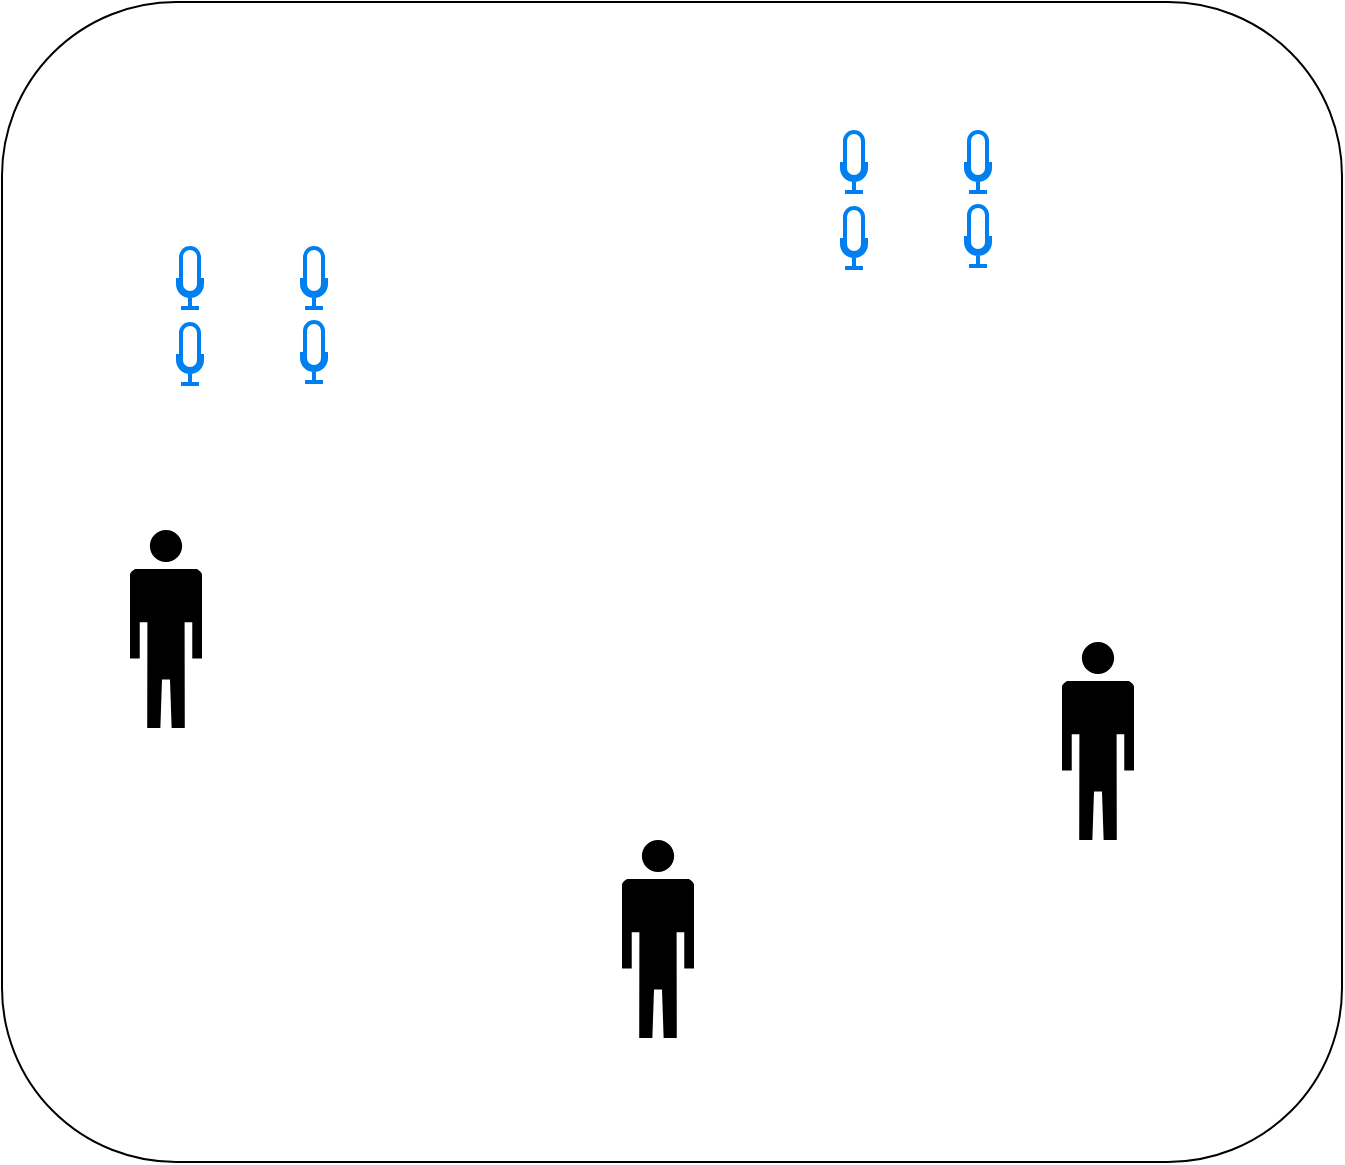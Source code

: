 <mxfile version="10.7.3" type="github"><diagram id="YTPbpvM1HH7PS0KN4Z5q" name="Page-1"><mxGraphModel dx="1874" dy="1005" grid="1" gridSize="10" guides="1" tooltips="1" connect="1" arrows="1" fold="1" page="1" pageScale="1" pageWidth="1169" pageHeight="827" math="0" shadow="0"><root><mxCell id="0"/><mxCell id="1" parent="0"/><mxCell id="ZiMgJghpsz0gd8OvSqZj-1" value="" style="rounded=1;whiteSpace=wrap;html=1;" parent="1" vertex="1"><mxGeometry x="320" y="50" width="670" height="580" as="geometry"/></mxCell><mxCell id="ZiMgJghpsz0gd8OvSqZj-2" value="" style="html=1;verticalLabelPosition=bottom;align=center;labelBackgroundColor=#ffffff;verticalAlign=top;strokeWidth=2;strokeColor=#0080F0;fillColor=#ffffff;shadow=0;dashed=0;shape=mxgraph.ios7.icons.microphone;" parent="1" vertex="1"><mxGeometry x="408" y="173" width="12" height="30" as="geometry"/></mxCell><mxCell id="ZiMgJghpsz0gd8OvSqZj-3" value="" style="html=1;verticalLabelPosition=bottom;align=center;labelBackgroundColor=#ffffff;verticalAlign=top;strokeWidth=2;strokeColor=#0080F0;fillColor=#ffffff;shadow=0;dashed=0;shape=mxgraph.ios7.icons.microphone;" parent="1" vertex="1"><mxGeometry x="470" y="210" width="12" height="30" as="geometry"/></mxCell><mxCell id="ZiMgJghpsz0gd8OvSqZj-4" value="" style="html=1;verticalLabelPosition=bottom;align=center;labelBackgroundColor=#ffffff;verticalAlign=top;strokeWidth=2;strokeColor=#0080F0;fillColor=#ffffff;shadow=0;dashed=0;shape=mxgraph.ios7.icons.microphone;" parent="1" vertex="1"><mxGeometry x="408" y="211" width="12" height="30" as="geometry"/></mxCell><mxCell id="ZiMgJghpsz0gd8OvSqZj-5" value="" style="html=1;verticalLabelPosition=bottom;align=center;labelBackgroundColor=#ffffff;verticalAlign=top;strokeWidth=2;strokeColor=#0080F0;fillColor=#ffffff;shadow=0;dashed=0;shape=mxgraph.ios7.icons.microphone;" parent="1" vertex="1"><mxGeometry x="470" y="173" width="12" height="30" as="geometry"/></mxCell><mxCell id="ZiMgJghpsz0gd8OvSqZj-6" value="" style="shape=mxgraph.signs.people.man_2;html=1;fillColor=#000000;strokeColor=none;verticalLabelPosition=bottom;verticalAlign=top;align=center;" parent="1" vertex="1"><mxGeometry x="384" y="314" width="36" height="99" as="geometry"/></mxCell><mxCell id="ZiMgJghpsz0gd8OvSqZj-7" value="" style="shape=mxgraph.signs.people.man_2;html=1;fillColor=#000000;strokeColor=none;verticalLabelPosition=bottom;verticalAlign=top;align=center;" parent="1" vertex="1"><mxGeometry x="630" y="469" width="36" height="99" as="geometry"/></mxCell><mxCell id="ZiMgJghpsz0gd8OvSqZj-8" value="" style="shape=mxgraph.signs.people.man_2;html=1;fillColor=#000000;strokeColor=none;verticalLabelPosition=bottom;verticalAlign=top;align=center;" parent="1" vertex="1"><mxGeometry x="850" y="370" width="36" height="99" as="geometry"/></mxCell><mxCell id="ZiMgJghpsz0gd8OvSqZj-9" value="" style="html=1;verticalLabelPosition=bottom;align=center;labelBackgroundColor=#ffffff;verticalAlign=top;strokeWidth=2;strokeColor=#0080F0;fillColor=#ffffff;shadow=0;dashed=0;shape=mxgraph.ios7.icons.microphone;" parent="1" vertex="1"><mxGeometry x="740" y="115" width="12" height="30" as="geometry"/></mxCell><mxCell id="ZiMgJghpsz0gd8OvSqZj-10" value="" style="html=1;verticalLabelPosition=bottom;align=center;labelBackgroundColor=#ffffff;verticalAlign=top;strokeWidth=2;strokeColor=#0080F0;fillColor=#ffffff;shadow=0;dashed=0;shape=mxgraph.ios7.icons.microphone;" parent="1" vertex="1"><mxGeometry x="802" y="152" width="12" height="30" as="geometry"/></mxCell><mxCell id="ZiMgJghpsz0gd8OvSqZj-11" value="" style="html=1;verticalLabelPosition=bottom;align=center;labelBackgroundColor=#ffffff;verticalAlign=top;strokeWidth=2;strokeColor=#0080F0;fillColor=#ffffff;shadow=0;dashed=0;shape=mxgraph.ios7.icons.microphone;" parent="1" vertex="1"><mxGeometry x="740" y="153" width="12" height="30" as="geometry"/></mxCell><mxCell id="ZiMgJghpsz0gd8OvSqZj-12" value="" style="html=1;verticalLabelPosition=bottom;align=center;labelBackgroundColor=#ffffff;verticalAlign=top;strokeWidth=2;strokeColor=#0080F0;fillColor=#ffffff;shadow=0;dashed=0;shape=mxgraph.ios7.icons.microphone;" parent="1" vertex="1"><mxGeometry x="802" y="115" width="12" height="30" as="geometry"/></mxCell></root></mxGraphModel></diagram><diagram id="Lxzaz9MpVch4oRMa7eop" name="loop_mask_estmation"><mxGraphModel dx="1292" dy="693" grid="1" gridSize="10" guides="1" tooltips="1" connect="1" arrows="1" fold="1" page="1" pageScale="1" pageWidth="1169" pageHeight="827" math="0" shadow="0"><root><mxCell id="AsevxTi9TyD9DtXXO4_X-0"/><mxCell id="AsevxTi9TyD9DtXXO4_X-1" parent="AsevxTi9TyD9DtXXO4_X-0"/><mxCell id="AsevxTi9TyD9DtXXO4_X-2" value="&lt;div&gt;Speaker&lt;br&gt;&lt;/div&gt;&lt;div&gt;Localization&lt;/div&gt;" style="rounded=1;whiteSpace=wrap;html=1;" vertex="1" parent="AsevxTi9TyD9DtXXO4_X-1"><mxGeometry x="95" y="211" width="130" height="60" as="geometry"/></mxCell><mxCell id="AsevxTi9TyD9DtXXO4_X-4" value="" style="endArrow=classic;html=1;" edge="1" parent="AsevxTi9TyD9DtXXO4_X-1"><mxGeometry width="50" height="50" relative="1" as="geometry"><mxPoint x="12" y="231" as="sourcePoint"/><mxPoint x="92" y="231" as="targetPoint"/></mxGeometry></mxCell><mxCell id="AsevxTi9TyD9DtXXO4_X-6" value="Mask" style="text;html=1;resizable=0;points=[];align=center;verticalAlign=middle;labelBackgroundColor=#ffffff;" vertex="1" connectable="0" parent="AsevxTi9TyD9DtXXO4_X-4"><mxGeometry x="0.147" y="1" relative="1" as="geometry"><mxPoint x="-13" y="-9" as="offset"/></mxGeometry></mxCell><mxCell id="AsevxTi9TyD9DtXXO4_X-5" value="" style="endArrow=classic;html=1;" edge="1" parent="AsevxTi9TyD9DtXXO4_X-1"><mxGeometry width="50" height="50" relative="1" as="geometry"><mxPoint x="13" y="251" as="sourcePoint"/><mxPoint x="93" y="251" as="targetPoint"/></mxGeometry></mxCell><mxCell id="AsevxTi9TyD9DtXXO4_X-9" value="Phase diff" style="text;html=1;resizable=0;points=[];align=center;verticalAlign=middle;labelBackgroundColor=#ffffff;" vertex="1" connectable="0" parent="AsevxTi9TyD9DtXXO4_X-5"><mxGeometry x="-0.183" relative="1" as="geometry"><mxPoint x="9.5" y="-10" as="offset"/></mxGeometry></mxCell><mxCell id="AsevxTi9TyD9DtXXO4_X-10" value="&lt;div&gt;Mask &lt;br&gt;&lt;/div&gt;&lt;div&gt;Estimator&lt;br&gt;&lt;/div&gt;" style="rounded=1;whiteSpace=wrap;html=1;" vertex="1" parent="AsevxTi9TyD9DtXXO4_X-1"><mxGeometry x="484" y="211" width="130" height="60" as="geometry"/></mxCell><mxCell id="AsevxTi9TyD9DtXXO4_X-11" value="&lt;div&gt;Source&lt;/div&gt;&lt;div&gt;Estimation&lt;br&gt;&lt;/div&gt;" style="rounded=1;whiteSpace=wrap;html=1;" vertex="1" parent="AsevxTi9TyD9DtXXO4_X-1"><mxGeometry x="668" y="211" width="130" height="60" as="geometry"/></mxCell><mxCell id="AsevxTi9TyD9DtXXO4_X-12" value="&lt;div&gt;Source&lt;/div&gt;Removal" style="rounded=1;whiteSpace=wrap;html=1;" vertex="1" parent="AsevxTi9TyD9DtXXO4_X-1"><mxGeometry x="842" y="212" width="130" height="60" as="geometry"/></mxCell><mxCell id="AsevxTi9TyD9DtXXO4_X-13" value="" style="endArrow=classic;html=1;exitX=0.501;exitY=1.007;exitDx=0;exitDy=0;exitPerimeter=0;" edge="1" parent="AsevxTi9TyD9DtXXO4_X-1" source="AsevxTi9TyD9DtXXO4_X-17"><mxGeometry width="50" height="50" relative="1" as="geometry"><mxPoint x="855" y="282" as="sourcePoint"/><mxPoint x="55" y="251" as="targetPoint"/><Array as="points"><mxPoint x="1054" y="321"/><mxPoint x="855" y="321"/><mxPoint x="55" y="321"/></Array></mxGeometry></mxCell><mxCell id="AsevxTi9TyD9DtXXO4_X-24" value="Yes" style="text;html=1;resizable=0;points=[];align=center;verticalAlign=middle;labelBackgroundColor=#ffffff;" vertex="1" connectable="0" parent="AsevxTi9TyD9DtXXO4_X-13"><mxGeometry x="-0.976" y="1" relative="1" as="geometry"><mxPoint as="offset"/></mxGeometry></mxCell><mxCell id="AsevxTi9TyD9DtXXO4_X-14" value="" style="endArrow=classic;html=1;entryX=0;entryY=0.5;entryDx=0;entryDy=0;exitX=1;exitY=0.5;exitDx=0;exitDy=0;" edge="1" parent="AsevxTi9TyD9DtXXO4_X-1" source="AsevxTi9TyD9DtXXO4_X-29" target="AsevxTi9TyD9DtXXO4_X-10"><mxGeometry width="50" height="50" relative="1" as="geometry"><mxPoint x="426" y="241" as="sourcePoint"/><mxPoint x="306" y="261" as="targetPoint"/></mxGeometry></mxCell><mxCell id="AsevxTi9TyD9DtXXO4_X-15" value="" style="endArrow=classic;html=1;exitX=1;exitY=0.5;exitDx=0;exitDy=0;entryX=0;entryY=0.5;entryDx=0;entryDy=0;" edge="1" parent="AsevxTi9TyD9DtXXO4_X-1" source="AsevxTi9TyD9DtXXO4_X-10" target="AsevxTi9TyD9DtXXO4_X-11"><mxGeometry width="50" height="50" relative="1" as="geometry"><mxPoint x="434.047" y="250.953" as="sourcePoint"/><mxPoint x="494.047" y="250.953" as="targetPoint"/></mxGeometry></mxCell><mxCell id="AsevxTi9TyD9DtXXO4_X-16" value="" style="endArrow=classic;html=1;entryX=0;entryY=0.5;entryDx=0;entryDy=0;exitX=0.999;exitY=0.526;exitDx=0;exitDy=0;exitPerimeter=0;" edge="1" parent="AsevxTi9TyD9DtXXO4_X-1" source="AsevxTi9TyD9DtXXO4_X-11" target="AsevxTi9TyD9DtXXO4_X-12"><mxGeometry width="50" height="50" relative="1" as="geometry"><mxPoint x="794" y="241" as="sourcePoint"/><mxPoint x="838" y="241.953" as="targetPoint"/></mxGeometry></mxCell><mxCell id="AsevxTi9TyD9DtXXO4_X-32" style="edgeStyle=orthogonalEdgeStyle;rounded=0;orthogonalLoop=1;jettySize=auto;html=1;" edge="1" parent="AsevxTi9TyD9DtXXO4_X-1" source="AsevxTi9TyD9DtXXO4_X-17"><mxGeometry relative="1" as="geometry"><mxPoint x="1106" y="241" as="targetPoint"/></mxGeometry></mxCell><mxCell id="AsevxTi9TyD9DtXXO4_X-17" value="&lt;div&gt;More &lt;br&gt;&lt;/div&gt;&lt;div&gt;sources?&lt;/div&gt;" style="rhombus;whiteSpace=wrap;html=1;" vertex="1" parent="AsevxTi9TyD9DtXXO4_X-1"><mxGeometry x="1014" y="201" width="80" height="80" as="geometry"/></mxCell><mxCell id="AsevxTi9TyD9DtXXO4_X-18" value="" style="endArrow=classic;html=1;exitX=1.002;exitY=0.481;exitDx=0;exitDy=0;exitPerimeter=0;entryX=-0.026;entryY=0.499;entryDx=0;entryDy=0;entryPerimeter=0;" edge="1" parent="AsevxTi9TyD9DtXXO4_X-1" source="AsevxTi9TyD9DtXXO4_X-12" target="AsevxTi9TyD9DtXXO4_X-17"><mxGeometry width="50" height="50" relative="1" as="geometry"><mxPoint x="974" y="242.056" as="sourcePoint"/><mxPoint x="1004" y="242" as="targetPoint"/></mxGeometry></mxCell><mxCell id="AsevxTi9TyD9DtXXO4_X-23" value="&lt;font style=&quot;font-size: 12px&quot;&gt;Terminate&lt;/font&gt;" style="text;html=1;resizable=0;points=[];autosize=1;align=left;verticalAlign=top;spacingTop=-4;" vertex="1" parent="AsevxTi9TyD9DtXXO4_X-1"><mxGeometry x="1090" y="209" width="70" height="20" as="geometry"/></mxCell><mxCell id="AsevxTi9TyD9DtXXO4_X-27" value="" style="endArrow=classic;html=1;entryX=0.499;entryY=-0.019;entryDx=0;entryDy=0;entryPerimeter=0;" edge="1" parent="AsevxTi9TyD9DtXXO4_X-1" target="AsevxTi9TyD9DtXXO4_X-17"><mxGeometry width="50" height="50" relative="1" as="geometry"><mxPoint x="634" y="241" as="sourcePoint"/><mxPoint x="1054" y="181" as="targetPoint"/><Array as="points"><mxPoint x="634" y="181"/><mxPoint x="1054" y="181"/></Array></mxGeometry></mxCell><mxCell id="AsevxTi9TyD9DtXXO4_X-29" value="&lt;div&gt;DS&lt;/div&gt;&lt;div&gt;Beamforming&lt;br&gt;&lt;/div&gt;" style="rounded=1;whiteSpace=wrap;html=1;" vertex="1" parent="AsevxTi9TyD9DtXXO4_X-1"><mxGeometry x="262" y="211" width="130" height="60" as="geometry"/></mxCell><mxCell id="AsevxTi9TyD9DtXXO4_X-33" value="" style="endArrow=classic;html=1;entryX=-0.001;entryY=0.486;entryDx=0;entryDy=0;entryPerimeter=0;" edge="1" parent="AsevxTi9TyD9DtXXO4_X-1" target="AsevxTi9TyD9DtXXO4_X-29"><mxGeometry width="50" height="50" relative="1" as="geometry"><mxPoint x="225" y="240" as="sourcePoint"/><mxPoint x="265.238" y="240" as="targetPoint"/></mxGeometry></mxCell><mxCell id="AsevxTi9TyD9DtXXO4_X-34" value="Phase diff" style="text;html=1;resizable=0;points=[];autosize=1;align=left;verticalAlign=top;spacingTop=-4;" vertex="1" parent="AsevxTi9TyD9DtXXO4_X-1"><mxGeometry x="403" y="211" width="70" height="20" as="geometry"/></mxCell><mxCell id="AsevxTi9TyD9DtXXO4_X-35" value="Magnitude spec" style="text;html=1;resizable=0;points=[];autosize=1;align=left;verticalAlign=top;spacingTop=-4;" vertex="1" parent="AsevxTi9TyD9DtXXO4_X-1"><mxGeometry x="398" y="252" width="100" height="20" as="geometry"/></mxCell></root></mxGraphModel></diagram><diagram id="JE2tNmyi1Q_Uej0hDtTh" name="mask_loop_bigger"><mxGraphModel dx="436" dy="234" grid="1" gridSize="10" guides="1" tooltips="1" connect="1" arrows="1" fold="1" page="1" pageScale="1" pageWidth="1169" pageHeight="827" math="0" shadow="0"><root><mxCell id="aod9gAFoGLMr8qKUnzIb-0"/><mxCell id="aod9gAFoGLMr8qKUnzIb-1" parent="aod9gAFoGLMr8qKUnzIb-0"/><mxCell id="aod9gAFoGLMr8qKUnzIb-2" value="&lt;div&gt;Speaker&lt;br&gt;&lt;/div&gt;&lt;div&gt;Localization&lt;/div&gt;" style="rounded=1;whiteSpace=wrap;html=1;" vertex="1" parent="aod9gAFoGLMr8qKUnzIb-1"><mxGeometry x="243" y="180" width="130" height="60" as="geometry"/></mxCell><mxCell id="aod9gAFoGLMr8qKUnzIb-3" value="" style="endArrow=classic;html=1;" edge="1" parent="aod9gAFoGLMr8qKUnzIb-1"><mxGeometry width="50" height="50" relative="1" as="geometry"><mxPoint x="160" y="200" as="sourcePoint"/><mxPoint x="240" y="200" as="targetPoint"/></mxGeometry></mxCell><mxCell id="aod9gAFoGLMr8qKUnzIb-4" value="Mask" style="text;html=1;resizable=0;points=[];align=center;verticalAlign=middle;labelBackgroundColor=#ffffff;" vertex="1" connectable="0" parent="aod9gAFoGLMr8qKUnzIb-3"><mxGeometry x="0.147" y="1" relative="1" as="geometry"><mxPoint x="-13" y="-9" as="offset"/></mxGeometry></mxCell><mxCell id="aod9gAFoGLMr8qKUnzIb-5" value="" style="endArrow=classic;html=1;" edge="1" parent="aod9gAFoGLMr8qKUnzIb-1"><mxGeometry width="50" height="50" relative="1" as="geometry"><mxPoint x="161" y="220" as="sourcePoint"/><mxPoint x="241" y="220" as="targetPoint"/></mxGeometry></mxCell><mxCell id="aod9gAFoGLMr8qKUnzIb-6" value="Phase diff" style="text;html=1;resizable=0;points=[];align=center;verticalAlign=middle;labelBackgroundColor=#ffffff;" vertex="1" connectable="0" parent="aod9gAFoGLMr8qKUnzIb-5"><mxGeometry x="-0.183" relative="1" as="geometry"><mxPoint x="9.5" y="-10" as="offset"/></mxGeometry></mxCell><mxCell id="aod9gAFoGLMr8qKUnzIb-7" value="&lt;div&gt;Mask &lt;br&gt;&lt;/div&gt;&lt;div&gt;Estimator&lt;br&gt;&lt;/div&gt;" style="rounded=1;whiteSpace=wrap;html=1;" vertex="1" parent="aod9gAFoGLMr8qKUnzIb-1"><mxGeometry x="648" y="180" width="130" height="60" as="geometry"/></mxCell><mxCell id="aod9gAFoGLMr8qKUnzIb-8" value="&lt;div&gt;Source&lt;/div&gt;&lt;div&gt;Estimation&lt;br&gt;&lt;/div&gt;" style="rounded=1;whiteSpace=wrap;html=1;" vertex="1" parent="aod9gAFoGLMr8qKUnzIb-1"><mxGeometry x="646" y="330" width="130" height="60" as="geometry"/></mxCell><mxCell id="aod9gAFoGLMr8qKUnzIb-9" value="&lt;div&gt;Source&lt;/div&gt;Removal" style="rounded=1;whiteSpace=wrap;html=1;" vertex="1" parent="aod9gAFoGLMr8qKUnzIb-1"><mxGeometry x="409" y="332" width="130" height="60" as="geometry"/></mxCell><mxCell id="aod9gAFoGLMr8qKUnzIb-12" value="" style="endArrow=classic;html=1;entryX=0;entryY=0.5;entryDx=0;entryDy=0;exitX=1;exitY=0.5;exitDx=0;exitDy=0;" edge="1" parent="aod9gAFoGLMr8qKUnzIb-1" source="aod9gAFoGLMr8qKUnzIb-20" target="aod9gAFoGLMr8qKUnzIb-7"><mxGeometry width="50" height="50" relative="1" as="geometry"><mxPoint x="574" y="210" as="sourcePoint"/><mxPoint x="454" y="230" as="targetPoint"/></mxGeometry></mxCell><mxCell id="aod9gAFoGLMr8qKUnzIb-16" value="&lt;div&gt;More &lt;br&gt;&lt;/div&gt;&lt;div&gt;sources?&lt;/div&gt;" style="rhombus;whiteSpace=wrap;html=1;" vertex="1" parent="aod9gAFoGLMr8qKUnzIb-1"><mxGeometry x="173" y="322" width="80" height="80" as="geometry"/></mxCell><mxCell id="aod9gAFoGLMr8qKUnzIb-18" value="&lt;font style=&quot;font-size: 12px&quot;&gt;Terminate&lt;/font&gt;" style="text;html=1;resizable=0;points=[];autosize=1;align=left;verticalAlign=top;spacingTop=-4;" vertex="1" parent="aod9gAFoGLMr8qKUnzIb-1"><mxGeometry x="120" y="332" width="70" height="20" as="geometry"/></mxCell><mxCell id="aod9gAFoGLMr8qKUnzIb-20" value="&lt;div&gt;DS&lt;/div&gt;&lt;div&gt;Beamforming&lt;br&gt;&lt;/div&gt;" style="rounded=1;whiteSpace=wrap;html=1;" vertex="1" parent="aod9gAFoGLMr8qKUnzIb-1"><mxGeometry x="410" y="180" width="130" height="60" as="geometry"/></mxCell><mxCell id="aod9gAFoGLMr8qKUnzIb-21" value="" style="endArrow=classic;html=1;entryX=-0.001;entryY=0.486;entryDx=0;entryDy=0;entryPerimeter=0;" edge="1" parent="aod9gAFoGLMr8qKUnzIb-1" target="aod9gAFoGLMr8qKUnzIb-20"><mxGeometry width="50" height="50" relative="1" as="geometry"><mxPoint x="373" y="209" as="sourcePoint"/><mxPoint x="413.238" y="209" as="targetPoint"/></mxGeometry></mxCell><mxCell id="aod9gAFoGLMr8qKUnzIb-22" value="Phase diff" style="text;html=1;resizable=0;points=[];autosize=1;align=left;verticalAlign=top;spacingTop=-4;" vertex="1" parent="aod9gAFoGLMr8qKUnzIb-1"><mxGeometry x="551" y="180" width="70" height="20" as="geometry"/></mxCell><mxCell id="aod9gAFoGLMr8qKUnzIb-23" value="Magnitude spec" style="text;html=1;resizable=0;points=[];autosize=1;align=left;verticalAlign=top;spacingTop=-4;" vertex="1" parent="aod9gAFoGLMr8qKUnzIb-1"><mxGeometry x="546" y="221" width="100" height="20" as="geometry"/></mxCell><mxCell id="aod9gAFoGLMr8qKUnzIb-24" value="" style="endArrow=classic;html=1;exitX=0.555;exitY=1.003;exitDx=0;exitDy=0;exitPerimeter=0;entryX=0.569;entryY=-0.012;entryDx=0;entryDy=0;entryPerimeter=0;" edge="1" parent="aod9gAFoGLMr8qKUnzIb-1" source="aod9gAFoGLMr8qKUnzIb-7" target="aod9gAFoGLMr8qKUnzIb-8"><mxGeometry width="50" height="50" relative="1" as="geometry"><mxPoint x="710" y="320" as="sourcePoint"/><mxPoint x="711" y="330" as="targetPoint"/></mxGeometry></mxCell><mxCell id="aod9gAFoGLMr8qKUnzIb-25" value="" style="endArrow=classic;html=1;exitX=0;exitY=0.5;exitDx=0;exitDy=0;entryX=1.001;entryY=0.473;entryDx=0;entryDy=0;entryPerimeter=0;" edge="1" parent="aod9gAFoGLMr8qKUnzIb-1" source="aod9gAFoGLMr8qKUnzIb-8" target="aod9gAFoGLMr8qKUnzIb-9"><mxGeometry width="50" height="50" relative="1" as="geometry"><mxPoint x="230" y="510" as="sourcePoint"/><mxPoint x="280" y="460" as="targetPoint"/></mxGeometry></mxCell><mxCell id="aod9gAFoGLMr8qKUnzIb-26" value="" style="endArrow=classic;html=1;exitX=0;exitY=0.5;exitDx=0;exitDy=0;entryX=1;entryY=0.5;entryDx=0;entryDy=0;" edge="1" parent="aod9gAFoGLMr8qKUnzIb-1" source="aod9gAFoGLMr8qKUnzIb-9" target="aod9gAFoGLMr8qKUnzIb-16"><mxGeometry width="50" height="50" relative="1" as="geometry"><mxPoint x="379" y="389" as="sourcePoint"/><mxPoint x="273" y="391" as="targetPoint"/></mxGeometry></mxCell><mxCell id="aod9gAFoGLMr8qKUnzIb-27" value="" style="endArrow=classic;html=1;exitX=0.5;exitY=0;exitDx=0;exitDy=0;" edge="1" parent="aod9gAFoGLMr8qKUnzIb-1" source="aod9gAFoGLMr8qKUnzIb-16"><mxGeometry width="50" height="50" relative="1" as="geometry"><mxPoint x="180" y="320" as="sourcePoint"/><mxPoint x="213" y="220" as="targetPoint"/></mxGeometry></mxCell><mxCell id="aod9gAFoGLMr8qKUnzIb-29" value="Yes" style="text;html=1;resizable=0;points=[];align=center;verticalAlign=middle;labelBackgroundColor=#ffffff;" vertex="1" connectable="0" parent="aod9gAFoGLMr8qKUnzIb-27"><mxGeometry x="-0.163" relative="1" as="geometry"><mxPoint as="offset"/></mxGeometry></mxCell><mxCell id="aod9gAFoGLMr8qKUnzIb-28" value="" style="endArrow=classic;html=1;exitX=0;exitY=0.5;exitDx=0;exitDy=0;" edge="1" parent="aod9gAFoGLMr8qKUnzIb-1" source="aod9gAFoGLMr8qKUnzIb-16"><mxGeometry width="50" height="50" relative="1" as="geometry"><mxPoint x="130" y="470" as="sourcePoint"/><mxPoint x="140" y="362" as="targetPoint"/></mxGeometry></mxCell><mxCell id="aod9gAFoGLMr8qKUnzIb-30" value="" style="endArrow=classic;html=1;exitX=1;exitY=0.5;exitDx=0;exitDy=0;" edge="1" parent="aod9gAFoGLMr8qKUnzIb-1" source="aod9gAFoGLMr8qKUnzIb-8"><mxGeometry width="50" height="50" relative="1" as="geometry"><mxPoint x="810" y="370" as="sourcePoint"/><mxPoint x="860" y="360" as="targetPoint"/></mxGeometry></mxCell><mxCell id="aod9gAFoGLMr8qKUnzIb-31" value="Sources" style="text;html=1;resizable=0;points=[];align=center;verticalAlign=middle;labelBackgroundColor=#ffffff;" vertex="1" connectable="0" parent="aod9gAFoGLMr8qKUnzIb-30"><mxGeometry x="-0.215" relative="1" as="geometry"><mxPoint x="1" y="-10" as="offset"/></mxGeometry></mxCell><mxCell id="aod9gAFoGLMr8qKUnzIb-33" value="" style="endArrow=classic;html=1;exitX=0.998;exitY=0.478;exitDx=0;exitDy=0;exitPerimeter=0;entryX=0.985;entryY=0.499;entryDx=0;entryDy=0;entryPerimeter=0;" edge="1" parent="aod9gAFoGLMr8qKUnzIb-1" target="aod9gAFoGLMr8qKUnzIb-34"><mxGeometry width="50" height="50" relative="1" as="geometry"><mxPoint x="778.6" y="208.8" as="sourcePoint"/><mxPoint x="522" y="110" as="targetPoint"/><Array as="points"><mxPoint x="801" y="209"/><mxPoint x="801" y="110"/></Array></mxGeometry></mxCell><mxCell id="aod9gAFoGLMr8qKUnzIb-34" value="&lt;div&gt;Update&lt;/div&gt;&lt;div&gt;Mask&lt;br&gt;&lt;/div&gt;" style="rounded=1;whiteSpace=wrap;html=1;" vertex="1" parent="aod9gAFoGLMr8qKUnzIb-1"><mxGeometry x="410" y="80" width="128" height="60" as="geometry"/></mxCell><mxCell id="aod9gAFoGLMr8qKUnzIb-37" value="" style="endArrow=classic;html=1;exitX=0;exitY=0.538;exitDx=0;exitDy=0;exitPerimeter=0;" edge="1" parent="aod9gAFoGLMr8qKUnzIb-1" source="aod9gAFoGLMr8qKUnzIb-34"><mxGeometry width="50" height="50" relative="1" as="geometry"><mxPoint x="403.279" y="112.744" as="sourcePoint"/><mxPoint x="213" y="200" as="targetPoint"/><Array as="points"><mxPoint x="213" y="113"/></Array></mxGeometry></mxCell></root></mxGraphModel></diagram></mxfile>